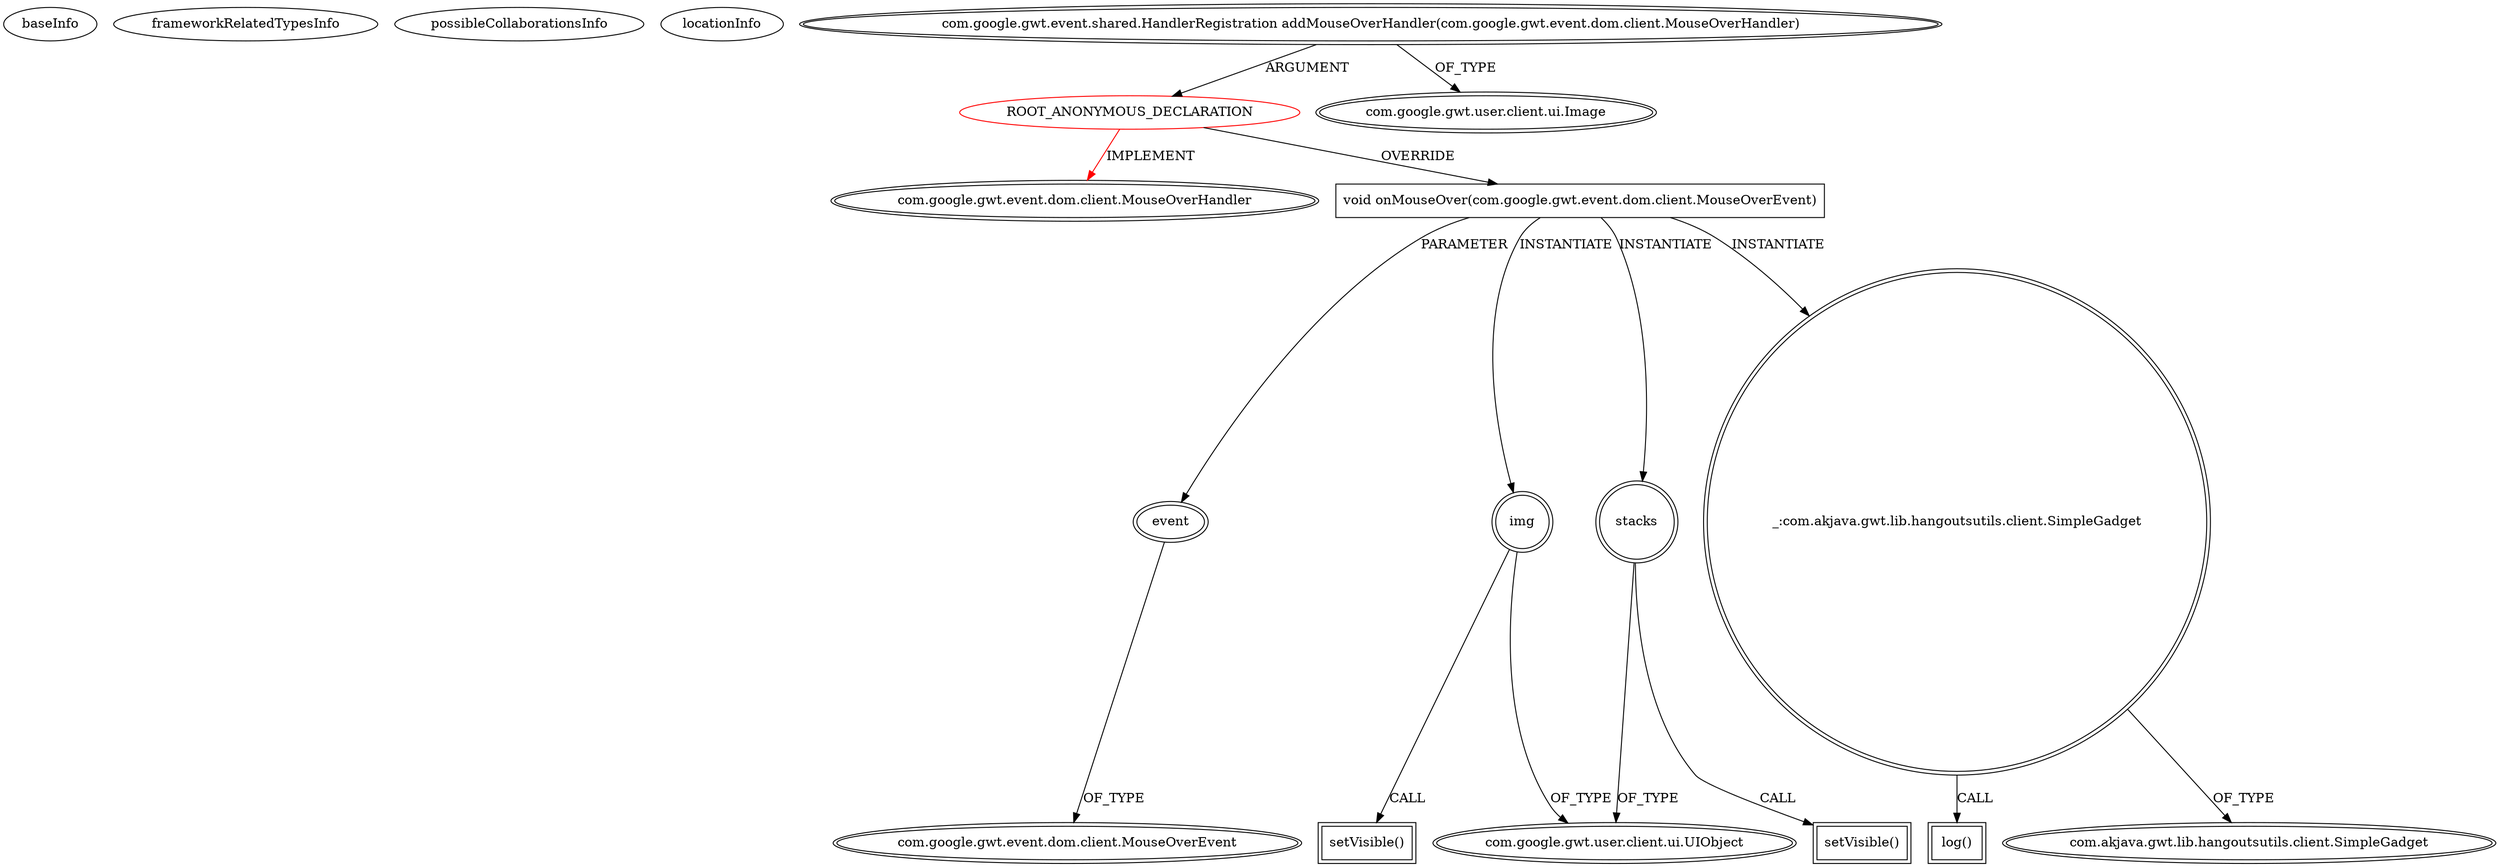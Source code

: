 digraph {
baseInfo[graphId=562,category="extension_graph",isAnonymous=true,possibleRelation=false]
frameworkRelatedTypesInfo[0="com.google.gwt.event.dom.client.MouseOverHandler"]
possibleCollaborationsInfo[]
locationInfo[projectName="akjava-GWT-Hangouts",filePath="/akjava-GWT-Hangouts/GWT-Hangouts-master/apps/sound-player/src/com/akjava/gwt/hangout/soundplayer/client/HangoutSoundPlayer.java",contextSignature="void onApiReady()",graphId="562"]
0[label="ROOT_ANONYMOUS_DECLARATION",vertexType="ROOT_ANONYMOUS_DECLARATION",isFrameworkType=false,color=red]
1[label="com.google.gwt.event.dom.client.MouseOverHandler",vertexType="FRAMEWORK_INTERFACE_TYPE",isFrameworkType=true,peripheries=2]
2[label="com.google.gwt.event.shared.HandlerRegistration addMouseOverHandler(com.google.gwt.event.dom.client.MouseOverHandler)",vertexType="OUTSIDE_CALL",isFrameworkType=true,peripheries=2]
3[label="com.google.gwt.user.client.ui.Image",vertexType="FRAMEWORK_CLASS_TYPE",isFrameworkType=true,peripheries=2]
4[label="void onMouseOver(com.google.gwt.event.dom.client.MouseOverEvent)",vertexType="OVERRIDING_METHOD_DECLARATION",isFrameworkType=false,shape=box]
5[label="event",vertexType="PARAMETER_DECLARATION",isFrameworkType=true,peripheries=2]
6[label="com.google.gwt.event.dom.client.MouseOverEvent",vertexType="FRAMEWORK_CLASS_TYPE",isFrameworkType=true,peripheries=2]
7[label="img",vertexType="VARIABLE_EXPRESION",isFrameworkType=true,peripheries=2,shape=circle]
9[label="com.google.gwt.user.client.ui.UIObject",vertexType="FRAMEWORK_CLASS_TYPE",isFrameworkType=true,peripheries=2]
8[label="setVisible()",vertexType="INSIDE_CALL",isFrameworkType=true,peripheries=2,shape=box]
10[label="stacks",vertexType="VARIABLE_EXPRESION",isFrameworkType=true,peripheries=2,shape=circle]
11[label="setVisible()",vertexType="INSIDE_CALL",isFrameworkType=true,peripheries=2,shape=box]
13[label="_:com.akjava.gwt.lib.hangoutsutils.client.SimpleGadget",vertexType="VARIABLE_EXPRESION",isFrameworkType=true,peripheries=2,shape=circle]
15[label="com.akjava.gwt.lib.hangoutsutils.client.SimpleGadget",vertexType="FRAMEWORK_CLASS_TYPE",isFrameworkType=true,peripheries=2]
14[label="log()",vertexType="INSIDE_CALL",isFrameworkType=true,peripheries=2,shape=box]
0->1[label="IMPLEMENT",color=red]
2->0[label="ARGUMENT"]
2->3[label="OF_TYPE"]
0->4[label="OVERRIDE"]
5->6[label="OF_TYPE"]
4->5[label="PARAMETER"]
4->7[label="INSTANTIATE"]
7->9[label="OF_TYPE"]
7->8[label="CALL"]
4->10[label="INSTANTIATE"]
10->9[label="OF_TYPE"]
10->11[label="CALL"]
4->13[label="INSTANTIATE"]
13->15[label="OF_TYPE"]
13->14[label="CALL"]
}
